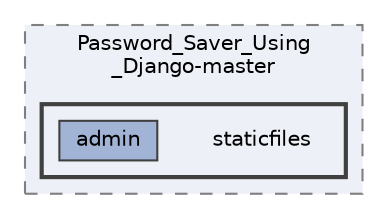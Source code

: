 digraph "C:/Users/LukeMabie/documents/Development/Password_Saver_Using_Django-master/staticfiles"
{
 // LATEX_PDF_SIZE
  bgcolor="transparent";
  edge [fontname=Helvetica,fontsize=10,labelfontname=Helvetica,labelfontsize=10];
  node [fontname=Helvetica,fontsize=10,shape=box,height=0.2,width=0.4];
  compound=true
  subgraph clusterdir_ff4764ec7dfbe88649969698f113c0b1 {
    graph [ bgcolor="#edf0f7", pencolor="grey50", label="Password_Saver_Using\l_Django-master", fontname=Helvetica,fontsize=10 style="filled,dashed", URL="dir_ff4764ec7dfbe88649969698f113c0b1.html",tooltip=""]
  subgraph clusterdir_3ac057b69f3ac0b929932292256cc1de {
    graph [ bgcolor="#edf0f7", pencolor="grey25", label="", fontname=Helvetica,fontsize=10 style="filled,bold", URL="dir_3ac057b69f3ac0b929932292256cc1de.html",tooltip=""]
    dir_3ac057b69f3ac0b929932292256cc1de [shape=plaintext, label="staticfiles"];
  dir_f2b44dc1bc6febd071aff43a73f329ca [label="admin", fillcolor="#a2b4d6", color="grey25", style="filled", URL="dir_f2b44dc1bc6febd071aff43a73f329ca.html",tooltip=""];
  }
  }
}
